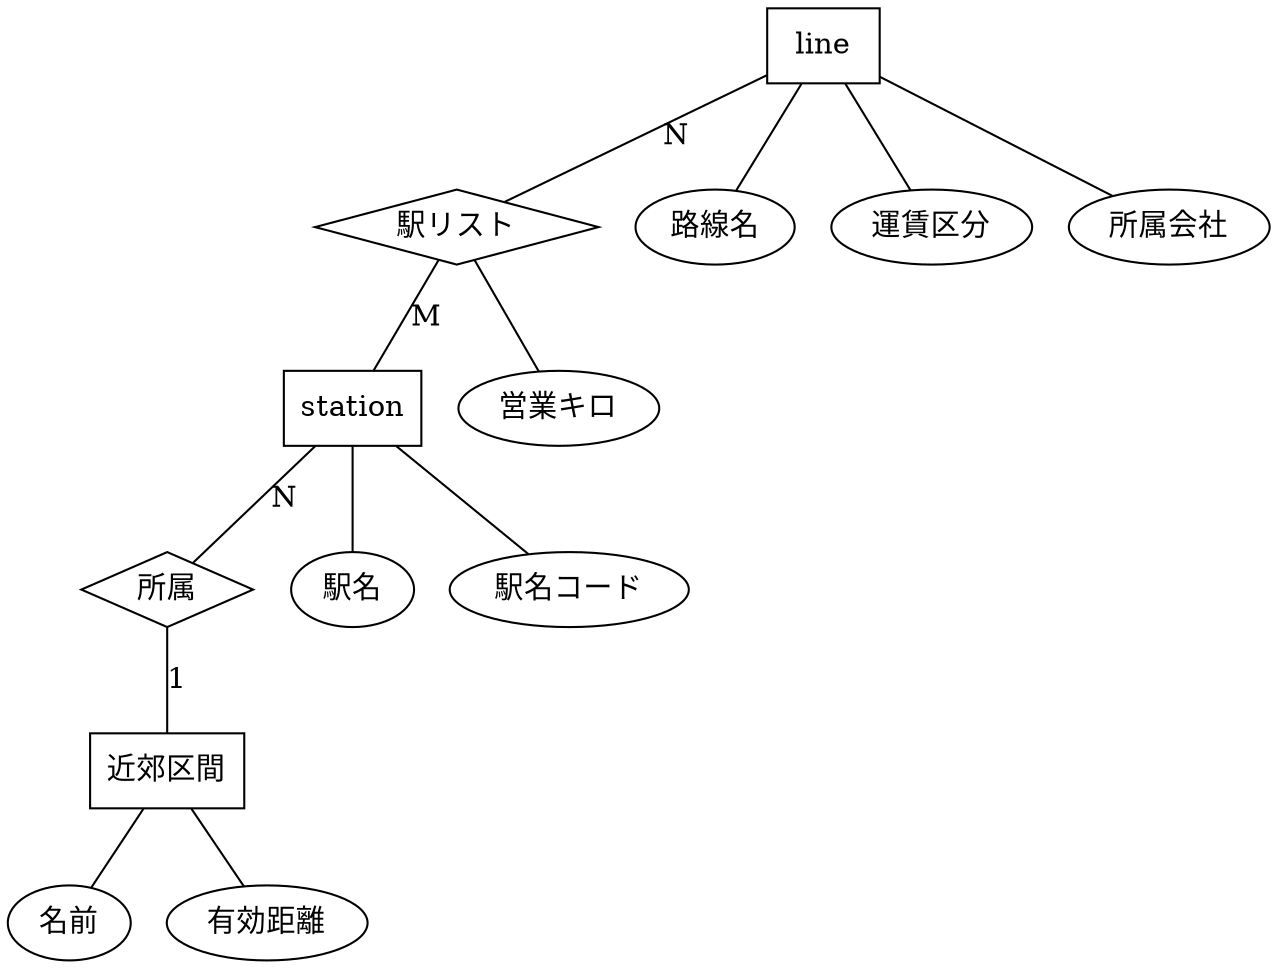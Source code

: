 graph train{
	node[shape=box]; station; line; 近郊区間;
	node[shape=diamond]; 駅リスト; 所属;
	node[shape=ellipse];
	station -- 駅名;
	station -- 駅名コード;
	station -- 所属[label="N"];
	所属 -- 近郊区間[label="1"];
	line -- 路線名;
	line -- 駅リスト[label="N"];
	line -- 運賃区分;
	line -- 所属会社;
	駅リスト -- station[label="M"];
	駅リスト -- 営業キロ;
	近郊区間名前[label="名前"];
	近郊区間 -- 近郊区間名前;
	近郊区間 -- 有効距離;
}
